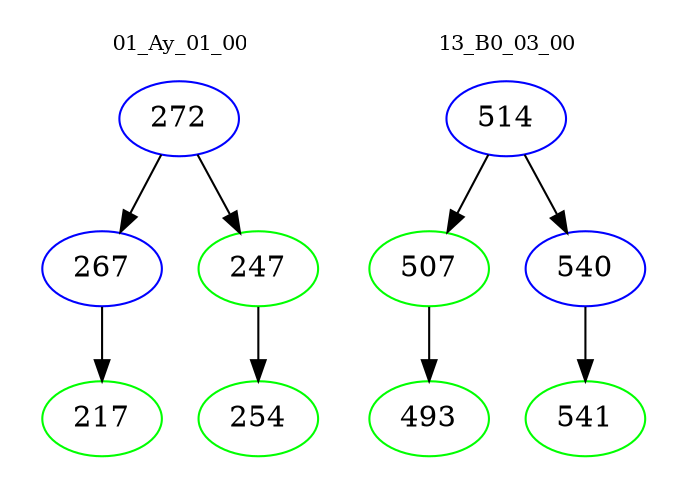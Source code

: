 digraph{
subgraph cluster_0 {
color = white
label = "01_Ay_01_00";
fontsize=10;
T0_272 [label="272", color="blue"]
T0_272 -> T0_267 [color="black"]
T0_267 [label="267", color="blue"]
T0_267 -> T0_217 [color="black"]
T0_217 [label="217", color="green"]
T0_272 -> T0_247 [color="black"]
T0_247 [label="247", color="green"]
T0_247 -> T0_254 [color="black"]
T0_254 [label="254", color="green"]
}
subgraph cluster_1 {
color = white
label = "13_B0_03_00";
fontsize=10;
T1_514 [label="514", color="blue"]
T1_514 -> T1_507 [color="black"]
T1_507 [label="507", color="green"]
T1_507 -> T1_493 [color="black"]
T1_493 [label="493", color="green"]
T1_514 -> T1_540 [color="black"]
T1_540 [label="540", color="blue"]
T1_540 -> T1_541 [color="black"]
T1_541 [label="541", color="green"]
}
}
